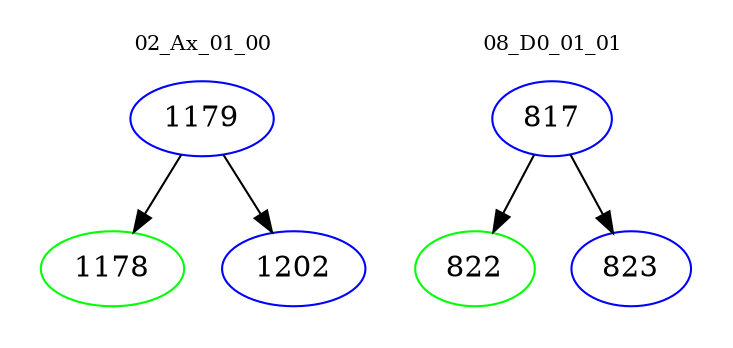digraph{
subgraph cluster_0 {
color = white
label = "02_Ax_01_00";
fontsize=10;
T0_1179 [label="1179", color="blue"]
T0_1179 -> T0_1178 [color="black"]
T0_1178 [label="1178", color="green"]
T0_1179 -> T0_1202 [color="black"]
T0_1202 [label="1202", color="blue"]
}
subgraph cluster_1 {
color = white
label = "08_D0_01_01";
fontsize=10;
T1_817 [label="817", color="blue"]
T1_817 -> T1_822 [color="black"]
T1_822 [label="822", color="green"]
T1_817 -> T1_823 [color="black"]
T1_823 [label="823", color="blue"]
}
}
